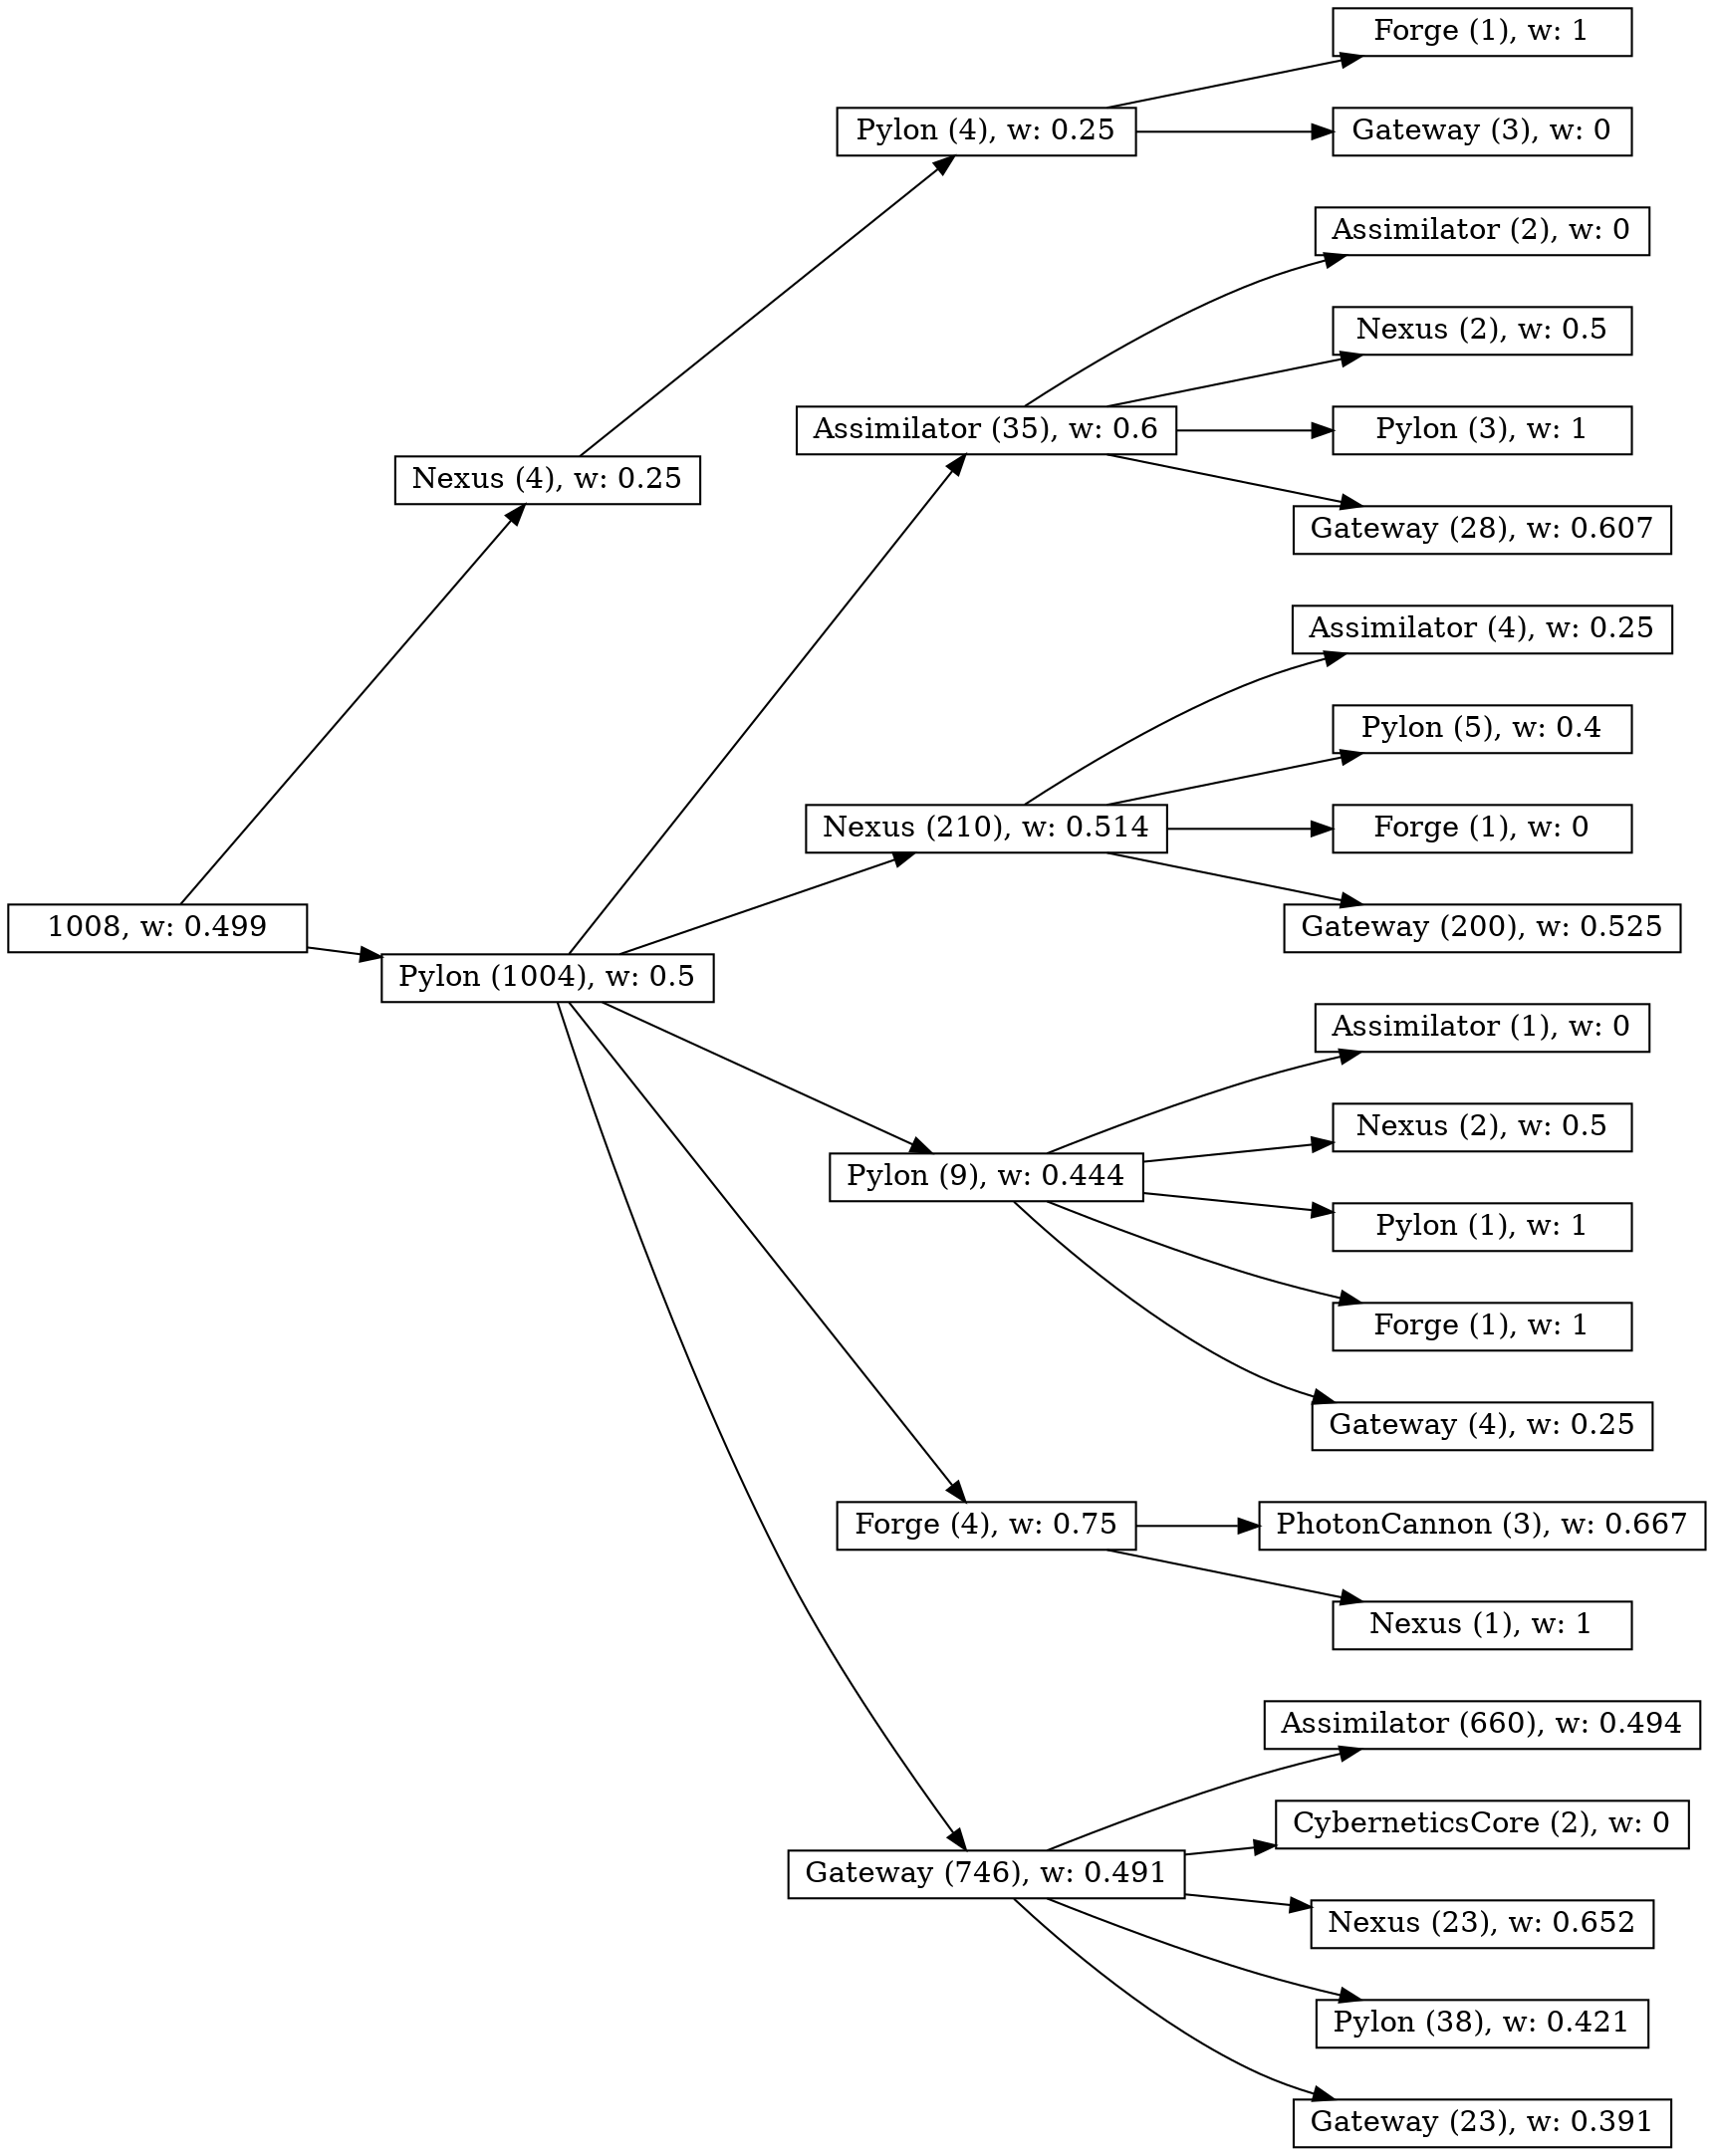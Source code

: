 digraph tree { nodesep=0.35; charset="latin1"; rankdir=LR; fixedsize=true;
node [stype="rounded,filled", width=2, height=0, shape=box, fillcolor="#888888", concentrate=true]
433322245 [label="1008, w: 0.499"]
729924738 [label="Nexus (4), w: 0.25"]
1418479902 [label="Pylon (4), w: 0.25"]
1175747567 [label="Forge (1), w: 1"]
1792322522 [label="Gateway (3), w: 0"]
1418479902 -> 1175747567
1418479902 -> 1792322522
729924738 -> 1418479902
811510785 [label="Pylon (1004), w: 0.5"]
393121398 [label="Assimilator (35), w: 0.6"]
1531638014 [label="Assimilator (2), w: 0"]
353624709 [label="Nexus (2), w: 0.5"]
1283232914 [label="Pylon (3), w: 1"]
117318777 [label="Gateway (28), w: 0.607"]
393121398 -> 1531638014
393121398 -> 353624709
393121398 -> 1283232914
393121398 -> 117318777
386697093 [label="Nexus (210), w: 0.514"]
932526229 [label="Assimilator (4), w: 0.25"]
632674997 [label="Pylon (5), w: 0.4"]
1177138282 [label="Forge (1), w: 0"]
1543749410 [label="Gateway (200), w: 0.525"]
386697093 -> 932526229
386697093 -> 632674997
386697093 -> 1177138282
386697093 -> 1543749410
2046394463 [label="Pylon (9), w: 0.444"]
1801132936 [label="Assimilator (1), w: 0"]
711767240 [label="Nexus (2), w: 0.5"]
1188088890 [label="Pylon (1), w: 1"]
907024424 [label="Forge (1), w: 1"]
1520567762 [label="Gateway (4), w: 0.25"]
2046394463 -> 1801132936
2046394463 -> 711767240
2046394463 -> 1188088890
2046394463 -> 907024424
2046394463 -> 1520567762
1126976634 [label="Forge (4), w: 0.75"]
290521098 [label="PhotonCannon (3), w: 0.667"]
1557764455 [label="Nexus (1), w: 1"]
1126976634 -> 290521098
1126976634 -> 1557764455
1374054608 [label="Gateway (746), w: 0.491"]
1844140465 [label="Assimilator (660), w: 0.494"]
1984801751 [label="CyberneticsCore (2), w: 0"]
1699540206 [label="Nexus (23), w: 0.652"]
492253495 [label="Pylon (38), w: 0.421"]
1197482221 [label="Gateway (23), w: 0.391"]
1374054608 -> 1844140465
1374054608 -> 1984801751
1374054608 -> 1699540206
1374054608 -> 492253495
1374054608 -> 1197482221
811510785 -> 393121398
811510785 -> 386697093
811510785 -> 2046394463
811510785 -> 1126976634
811510785 -> 1374054608
433322245 -> 729924738
433322245 -> 811510785
}
